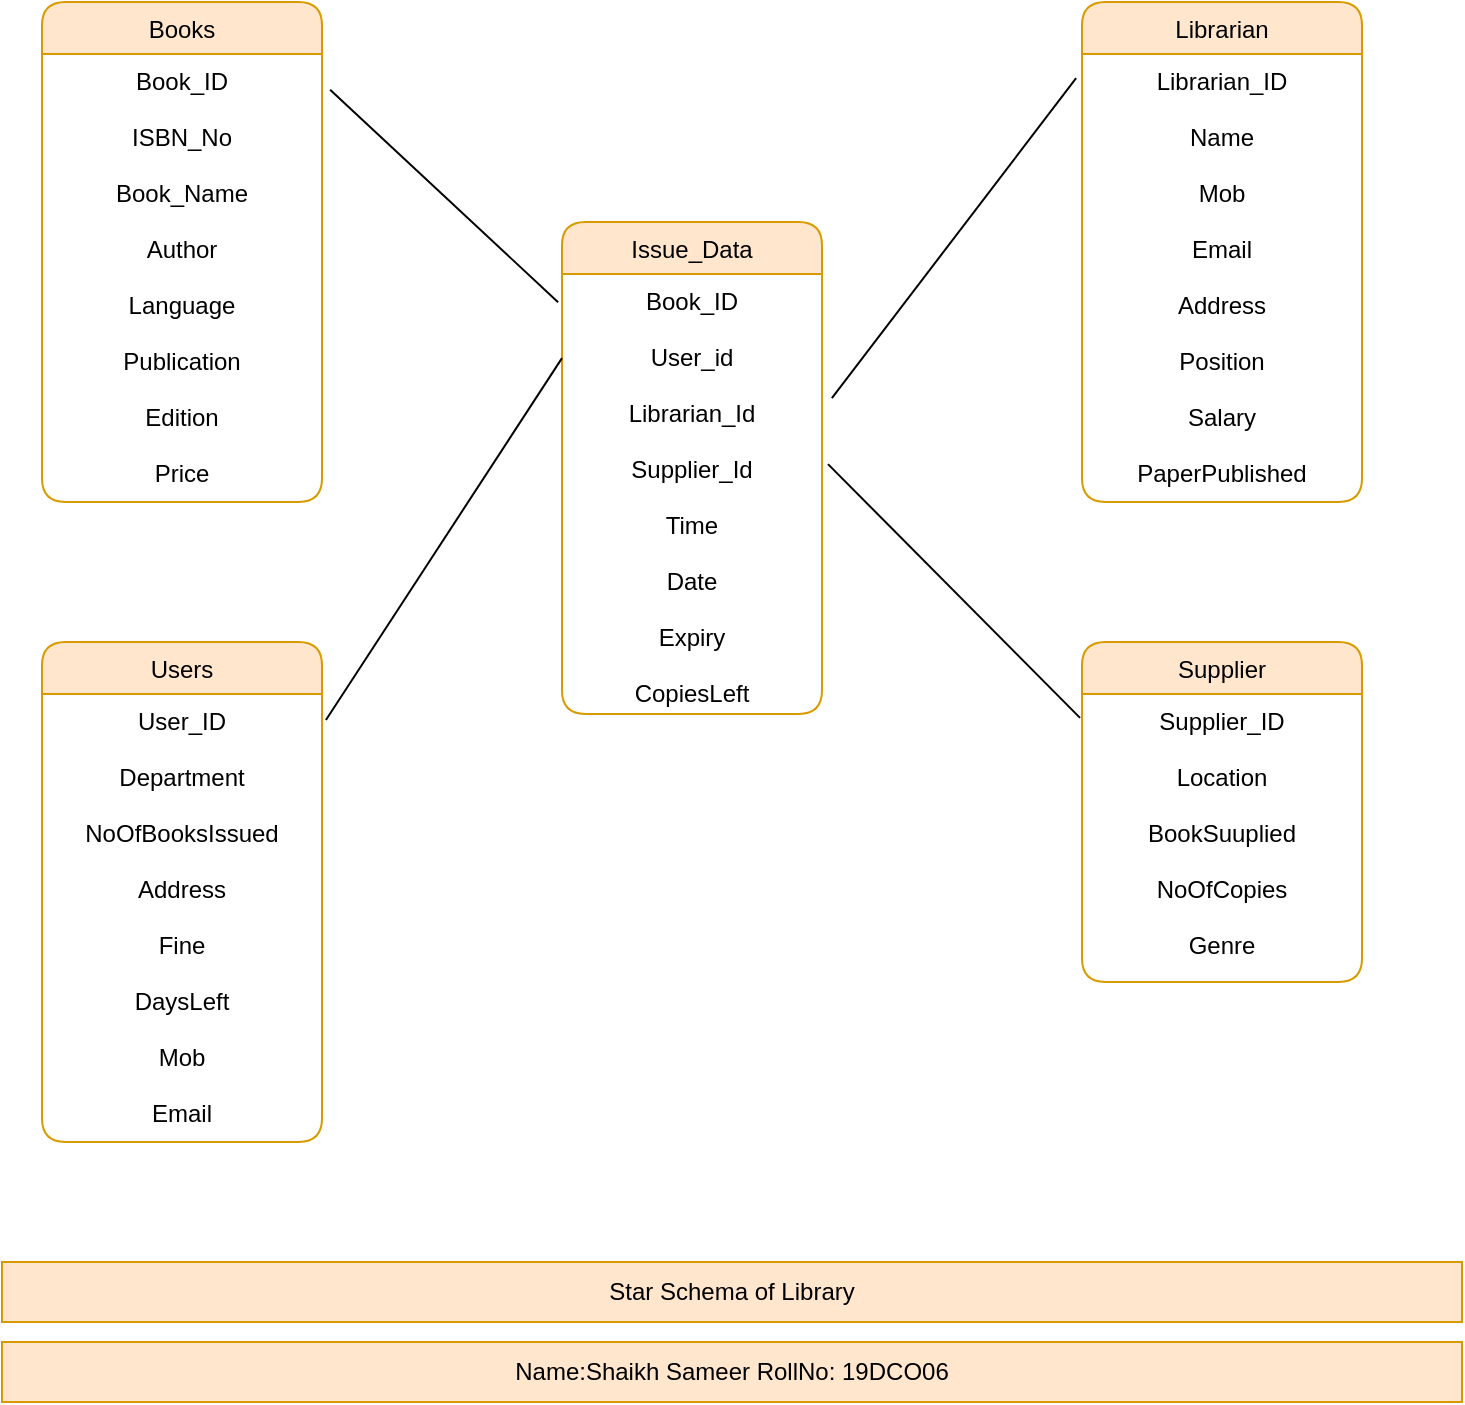 <mxfile version="14.4.4" type="device"><diagram id="VPQiEYVYGV-l9GpaUw_j" name="Page-1"><mxGraphModel dx="868" dy="492" grid="1" gridSize="10" guides="1" tooltips="1" connect="1" arrows="1" fold="1" page="1" pageScale="1" pageWidth="850" pageHeight="1100" math="0" shadow="0"><root><mxCell id="0"/><mxCell id="1" parent="0"/><mxCell id="t8SsIJNStuVf0rLYQlgx-116" value="Books" style="swimlane;fontStyle=0;childLayout=stackLayout;horizontal=1;startSize=26;fillColor=#ffe6cc;horizontalStack=0;resizeParent=1;resizeParentMax=0;resizeLast=0;collapsible=1;marginBottom=0;rounded=1;align=center;strokeColor=#d79b00;" vertex="1" parent="1"><mxGeometry x="80" y="30" width="140" height="250" as="geometry"/></mxCell><mxCell id="t8SsIJNStuVf0rLYQlgx-118" value="Book_ID&#10;&#10;ISBN_No&#10;&#10;Book_Name&#10;&#10;Author&#10;&#10;Language&#10;&#10;Publication&#10;&#10;Edition&#10;&#10;Price&#10;&#10;" style="text;strokeColor=none;fillColor=none;align=center;verticalAlign=top;spacingLeft=4;spacingRight=4;overflow=hidden;rotatable=0;points=[[0,0.5],[1,0.5]];portConstraint=eastwest;" vertex="1" parent="t8SsIJNStuVf0rLYQlgx-116"><mxGeometry y="26" width="140" height="224" as="geometry"/></mxCell><mxCell id="t8SsIJNStuVf0rLYQlgx-121" value="Librarian" style="swimlane;fontStyle=0;childLayout=stackLayout;horizontal=1;startSize=26;fillColor=#ffe6cc;horizontalStack=0;resizeParent=1;resizeParentMax=0;resizeLast=0;collapsible=1;marginBottom=0;rounded=1;align=center;strokeColor=#d79b00;" vertex="1" parent="1"><mxGeometry x="600" y="30" width="140" height="250" as="geometry"/></mxCell><mxCell id="t8SsIJNStuVf0rLYQlgx-122" value="Librarian_ID&#10;&#10;Name&#10;&#10;Mob&#10;&#10;Email&#10;&#10;Address&#10;&#10;Position&#10;&#10;Salary&#10;&#10;PaperPublished&#10;" style="text;strokeColor=none;fillColor=none;align=center;verticalAlign=top;spacingLeft=4;spacingRight=4;overflow=hidden;rotatable=0;points=[[0,0.5],[1,0.5]];portConstraint=eastwest;" vertex="1" parent="t8SsIJNStuVf0rLYQlgx-121"><mxGeometry y="26" width="140" height="224" as="geometry"/></mxCell><mxCell id="t8SsIJNStuVf0rLYQlgx-123" value="Issue_Data" style="swimlane;fontStyle=0;childLayout=stackLayout;horizontal=1;startSize=26;fillColor=#ffe6cc;horizontalStack=0;resizeParent=1;resizeParentMax=0;resizeLast=0;collapsible=1;marginBottom=0;rounded=1;align=center;strokeColor=#d79b00;" vertex="1" parent="1"><mxGeometry x="340" y="140" width="130" height="246" as="geometry"/></mxCell><mxCell id="t8SsIJNStuVf0rLYQlgx-124" value="Book_ID&#10;&#10;User_id&#10;&#10;Librarian_Id&#10;&#10;Supplier_Id&#10;&#10;Time&#10;&#10;Date&#10;&#10;Expiry&#10;&#10;CopiesLeft&#10;&#10;" style="text;strokeColor=none;fillColor=none;align=center;verticalAlign=top;spacingLeft=4;spacingRight=4;overflow=hidden;rotatable=0;points=[[0,0.5],[1,0.5]];portConstraint=eastwest;" vertex="1" parent="t8SsIJNStuVf0rLYQlgx-123"><mxGeometry y="26" width="130" height="220" as="geometry"/></mxCell><mxCell id="t8SsIJNStuVf0rLYQlgx-125" value="Users" style="swimlane;fontStyle=0;childLayout=stackLayout;horizontal=1;startSize=26;fillColor=#ffe6cc;horizontalStack=0;resizeParent=1;resizeParentMax=0;resizeLast=0;collapsible=1;marginBottom=0;rounded=1;align=center;strokeColor=#d79b00;" vertex="1" parent="1"><mxGeometry x="80" y="350" width="140" height="250" as="geometry"/></mxCell><mxCell id="t8SsIJNStuVf0rLYQlgx-126" value="User_ID&#10;&#10;Department&#10;&#10;NoOfBooksIssued&#10;&#10;Address&#10;&#10;Fine&#10;&#10;DaysLeft&#10;&#10;Mob&#10;&#10;Email&#10;&#10;" style="text;strokeColor=none;fillColor=none;align=center;verticalAlign=top;spacingLeft=4;spacingRight=4;overflow=hidden;rotatable=0;points=[[0,0.5],[1,0.5]];portConstraint=eastwest;" vertex="1" parent="t8SsIJNStuVf0rLYQlgx-125"><mxGeometry y="26" width="140" height="224" as="geometry"/></mxCell><mxCell id="t8SsIJNStuVf0rLYQlgx-127" value="Supplier" style="swimlane;fontStyle=0;childLayout=stackLayout;horizontal=1;startSize=26;fillColor=#ffe6cc;horizontalStack=0;resizeParent=1;resizeParentMax=0;resizeLast=0;collapsible=1;marginBottom=0;rounded=1;align=center;strokeColor=#d79b00;" vertex="1" parent="1"><mxGeometry x="600" y="350" width="140" height="170" as="geometry"/></mxCell><mxCell id="t8SsIJNStuVf0rLYQlgx-128" value="Supplier_ID&#10;&#10;Location&#10;&#10;BookSuuplied&#10;&#10;NoOfCopies&#10;&#10;Genre&#10;&#10;&#10;&#10;&#10;&#10;&#10;" style="text;strokeColor=none;fillColor=none;align=center;verticalAlign=top;spacingLeft=4;spacingRight=4;overflow=hidden;rotatable=0;points=[[0,0.5],[1,0.5]];portConstraint=eastwest;" vertex="1" parent="t8SsIJNStuVf0rLYQlgx-127"><mxGeometry y="26" width="140" height="144" as="geometry"/></mxCell><mxCell id="t8SsIJNStuVf0rLYQlgx-132" style="rounded=0;orthogonalLoop=1;jettySize=auto;html=1;exitX=1.029;exitY=0.08;exitDx=0;exitDy=0;entryX=-0.015;entryY=0.064;entryDx=0;entryDy=0;entryPerimeter=0;strokeColor=#000000;elbow=vertical;startFill=1;endFill=0;anchorPointDirection=0;endArrow=none;exitPerimeter=0;" edge="1" parent="1" source="t8SsIJNStuVf0rLYQlgx-118" target="t8SsIJNStuVf0rLYQlgx-124"><mxGeometry relative="1" as="geometry"/></mxCell><mxCell id="t8SsIJNStuVf0rLYQlgx-136" style="rounded=0;orthogonalLoop=1;jettySize=auto;html=1;exitX=1.014;exitY=0.058;exitDx=0;exitDy=0;entryX=-0.015;entryY=0.064;entryDx=0;entryDy=0;entryPerimeter=0;strokeColor=#000000;elbow=vertical;startFill=1;endFill=0;anchorPointDirection=0;endArrow=none;exitPerimeter=0;" edge="1" parent="1" source="t8SsIJNStuVf0rLYQlgx-126"><mxGeometry relative="1" as="geometry"><mxPoint x="226.01" y="101.92" as="sourcePoint"/><mxPoint x="340.0" y="208.08" as="targetPoint"/></mxGeometry></mxCell><mxCell id="t8SsIJNStuVf0rLYQlgx-137" style="rounded=0;orthogonalLoop=1;jettySize=auto;html=1;exitX=1.038;exitY=0.282;exitDx=0;exitDy=0;entryX=-0.021;entryY=0.054;entryDx=0;entryDy=0;entryPerimeter=0;strokeColor=#000000;elbow=vertical;startFill=1;endFill=0;anchorPointDirection=0;endArrow=none;exitPerimeter=0;" edge="1" parent="1" source="t8SsIJNStuVf0rLYQlgx-124" target="t8SsIJNStuVf0rLYQlgx-122"><mxGeometry relative="1" as="geometry"><mxPoint x="470" y="240.912" as="sourcePoint"/><mxPoint x="588.04" y="60.0" as="targetPoint"/></mxGeometry></mxCell><mxCell id="t8SsIJNStuVf0rLYQlgx-138" style="rounded=0;orthogonalLoop=1;jettySize=auto;html=1;exitX=1.023;exitY=0.432;exitDx=0;exitDy=0;entryX=-0.007;entryY=0.083;entryDx=0;entryDy=0;entryPerimeter=0;strokeColor=#000000;elbow=vertical;startFill=1;endFill=0;anchorPointDirection=0;endArrow=none;exitPerimeter=0;" edge="1" parent="1" source="t8SsIJNStuVf0rLYQlgx-124" target="t8SsIJNStuVf0rLYQlgx-128"><mxGeometry relative="1" as="geometry"><mxPoint x="484.94" y="429.94" as="sourcePoint"/><mxPoint x="607.06" y="269.996" as="targetPoint"/></mxGeometry></mxCell><mxCell id="t8SsIJNStuVf0rLYQlgx-139" value="Star Schema of Library" style="rounded=0;whiteSpace=wrap;html=1;align=center;fillColor=#ffe6cc;strokeColor=#d79b00;" vertex="1" parent="1"><mxGeometry x="60" y="660" width="730" height="30" as="geometry"/></mxCell><mxCell id="t8SsIJNStuVf0rLYQlgx-140" value="Name:Shaikh Sameer RollNo: 19DCO06" style="rounded=0;whiteSpace=wrap;html=1;align=center;fillColor=#ffe6cc;strokeColor=#d79b00;" vertex="1" parent="1"><mxGeometry x="60" y="700" width="730" height="30" as="geometry"/></mxCell></root></mxGraphModel></diagram></mxfile>